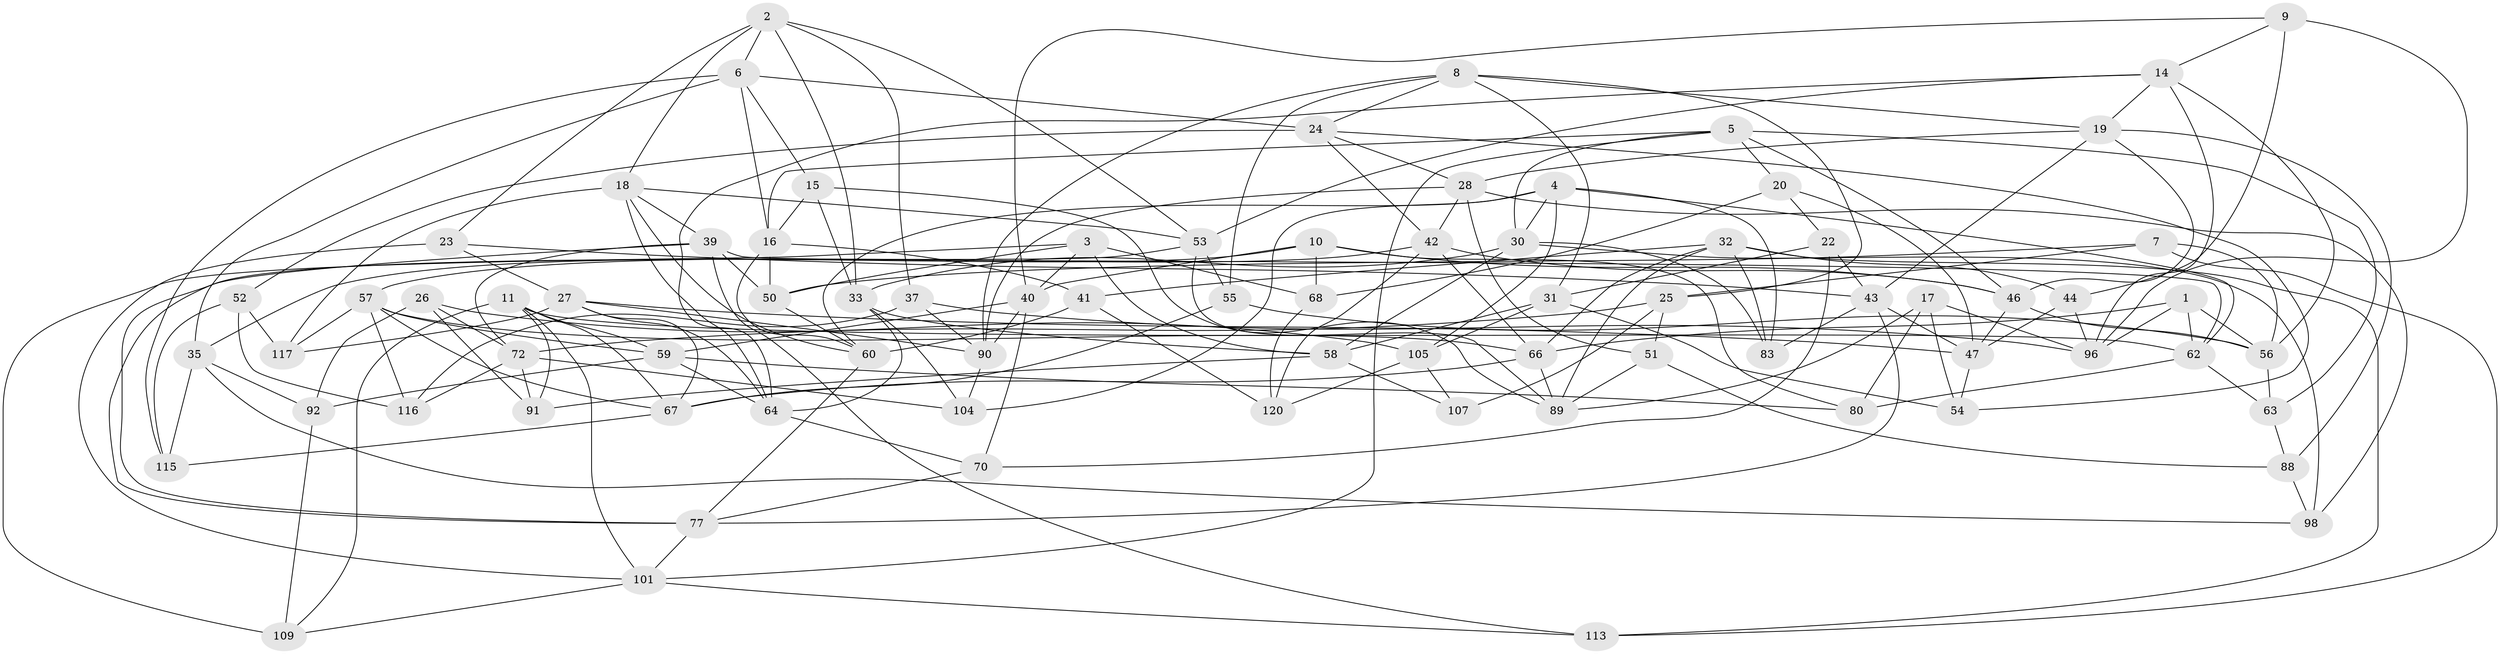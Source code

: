 // Generated by graph-tools (version 1.1) at 2025/52/02/27/25 19:52:29]
// undirected, 78 vertices, 197 edges
graph export_dot {
graph [start="1"]
  node [color=gray90,style=filled];
  1;
  2 [super="+12"];
  3 [super="+114"];
  4 [super="+36"];
  5 [super="+87"];
  6 [super="+13"];
  7;
  8 [super="+73"];
  9;
  10 [super="+110"];
  11 [super="+95"];
  14 [super="+38"];
  15;
  16 [super="+21"];
  17;
  18 [super="+111"];
  19 [super="+78"];
  20;
  22;
  23;
  24 [super="+74"];
  25 [super="+122"];
  26;
  27 [super="+75"];
  28 [super="+29"];
  30 [super="+76"];
  31 [super="+48"];
  32 [super="+34"];
  33 [super="+82"];
  35 [super="+85"];
  37;
  39 [super="+100"];
  40 [super="+49"];
  41;
  42 [super="+45"];
  43 [super="+102"];
  44;
  46 [super="+61"];
  47 [super="+123"];
  50 [super="+118"];
  51;
  52;
  53 [super="+84"];
  54;
  55;
  56 [super="+71"];
  57 [super="+79"];
  58 [super="+103"];
  59 [super="+97"];
  60 [super="+65"];
  62 [super="+112"];
  63;
  64 [super="+119"];
  66 [super="+81"];
  67 [super="+69"];
  68;
  70;
  72 [super="+86"];
  77 [super="+93"];
  80;
  83;
  88;
  89 [super="+94"];
  90 [super="+99"];
  91;
  92;
  96 [super="+108"];
  98;
  101 [super="+121"];
  104;
  105 [super="+106"];
  107;
  109;
  113;
  115;
  116;
  117;
  120;
  1 -- 66;
  1 -- 96;
  1 -- 62;
  1 -- 56;
  2 -- 6;
  2 -- 23;
  2 -- 37;
  2 -- 33;
  2 -- 18;
  2 -- 53;
  3 -- 50 [weight=2];
  3 -- 109;
  3 -- 68;
  3 -- 58;
  3 -- 40;
  4 -- 60;
  4 -- 104;
  4 -- 62;
  4 -- 83;
  4 -- 30;
  4 -- 105;
  5 -- 30;
  5 -- 46;
  5 -- 101;
  5 -- 16;
  5 -- 20;
  5 -- 63;
  6 -- 115;
  6 -- 16;
  6 -- 35;
  6 -- 15;
  6 -- 24;
  7 -- 50;
  7 -- 56;
  7 -- 113;
  7 -- 25;
  8 -- 25;
  8 -- 19;
  8 -- 90;
  8 -- 55;
  8 -- 31;
  8 -- 24;
  9 -- 96;
  9 -- 40;
  9 -- 44;
  9 -- 14;
  10 -- 68;
  10 -- 35 [weight=2];
  10 -- 46;
  10 -- 80;
  10 -- 40;
  11 -- 101;
  11 -- 62;
  11 -- 109;
  11 -- 91;
  11 -- 59;
  11 -- 67;
  14 -- 53;
  14 -- 19;
  14 -- 56;
  14 -- 64;
  14 -- 96;
  15 -- 89;
  15 -- 33;
  15 -- 16;
  16 -- 41;
  16 -- 60;
  16 -- 50;
  17 -- 54;
  17 -- 80;
  17 -- 96;
  17 -- 89;
  18 -- 53;
  18 -- 117;
  18 -- 64;
  18 -- 60;
  18 -- 39;
  19 -- 88;
  19 -- 43;
  19 -- 28;
  19 -- 46;
  20 -- 68;
  20 -- 22;
  20 -- 47;
  22 -- 43;
  22 -- 70;
  22 -- 31;
  23 -- 27;
  23 -- 101;
  23 -- 43;
  24 -- 28;
  24 -- 42;
  24 -- 52;
  24 -- 54;
  25 -- 51;
  25 -- 107 [weight=2];
  25 -- 72;
  26 -- 105;
  26 -- 91;
  26 -- 92;
  26 -- 72;
  27 -- 117;
  27 -- 47;
  27 -- 90;
  27 -- 67;
  27 -- 64;
  28 -- 42;
  28 -- 51;
  28 -- 98;
  28 -- 90;
  30 -- 83;
  30 -- 58;
  30 -- 98;
  30 -- 33;
  31 -- 105 [weight=2];
  31 -- 58;
  31 -- 54;
  32 -- 44;
  32 -- 113;
  32 -- 83;
  32 -- 89;
  32 -- 66;
  32 -- 41;
  33 -- 104;
  33 -- 58;
  33 -- 64;
  35 -- 92;
  35 -- 115;
  35 -- 98;
  37 -- 90;
  37 -- 116;
  37 -- 96;
  39 -- 77;
  39 -- 72;
  39 -- 113;
  39 -- 50;
  39 -- 62;
  40 -- 70;
  40 -- 90;
  40 -- 59;
  41 -- 120;
  41 -- 60;
  42 -- 57;
  42 -- 120;
  42 -- 66;
  42 -- 46;
  43 -- 83;
  43 -- 47;
  43 -- 77;
  44 -- 47;
  44 -- 96;
  46 -- 47;
  46 -- 56;
  47 -- 54;
  50 -- 60;
  51 -- 88;
  51 -- 89;
  52 -- 117;
  52 -- 115;
  52 -- 116;
  53 -- 89;
  53 -- 77;
  53 -- 55;
  55 -- 56;
  55 -- 67;
  56 -- 63;
  57 -- 67;
  57 -- 116;
  57 -- 117;
  57 -- 59;
  57 -- 66;
  58 -- 91;
  58 -- 107;
  59 -- 64;
  59 -- 92;
  59 -- 80;
  60 -- 77;
  62 -- 80;
  62 -- 63;
  63 -- 88;
  64 -- 70;
  66 -- 89;
  66 -- 67;
  67 -- 115;
  68 -- 120;
  70 -- 77;
  72 -- 104;
  72 -- 91;
  72 -- 116;
  77 -- 101;
  88 -- 98;
  90 -- 104;
  92 -- 109;
  101 -- 113;
  101 -- 109;
  105 -- 107;
  105 -- 120;
}
